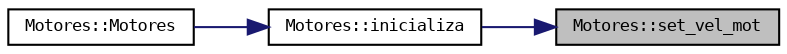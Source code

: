 digraph "Motores::set_vel_mot"
{
 // LATEX_PDF_SIZE
  bgcolor="transparent";
  edge [fontname="DejaVuSansMono",fontsize="8",labelfontname="DejaVuSansMono",labelfontsize="8"];
  node [fontname="DejaVuSansMono",fontsize="8",shape=record];
  rankdir="RL";
  Node1 [label="Motores::set_vel_mot",height=0.2,width=0.4,color="black", fillcolor="grey75", style="filled", fontcolor="black",tooltip=" "];
  Node1 -> Node2 [dir="back",color="midnightblue",fontsize="8",style="solid",fontname="DejaVuSansMono"];
  Node2 [label="Motores::inicializa",height=0.2,width=0.4,color="black",URL="$classMotores.html#a1895e0f2bc08b754d2c119a7d5fee68a",tooltip=" "];
  Node2 -> Node3 [dir="back",color="midnightblue",fontsize="8",style="solid",fontname="DejaVuSansMono"];
  Node3 [label="Motores::Motores",height=0.2,width=0.4,color="black",URL="$classMotores.html#a6ae9bc897a2155f3614b017e35d17726",tooltip=" "];
}
